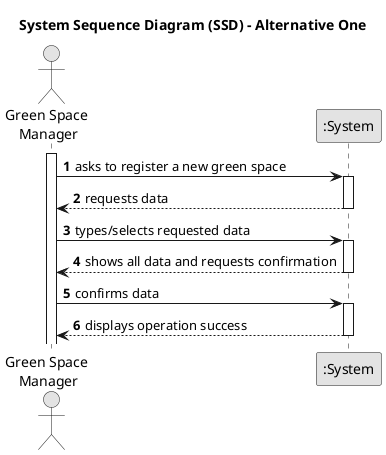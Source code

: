 @startuml
skinparam monochrome true
skinparam packageStyle rectangle
skinparam shadowing false

title System Sequence Diagram (SSD) - Alternative One

autonumber

actor "Green Space \nManager" as Employee
participant ":System" as System

activate Employee

    Employee -> System : asks to register a new green space
    activate System

        System --> Employee : requests data
    deactivate System

    Employee -> System : types/selects requested data
    activate System

        System --> Employee : shows all data and requests confirmation
    deactivate System

    Employee -> System : confirms data
    activate System

        System --> Employee : displays operation success
    deactivate System

@enduml